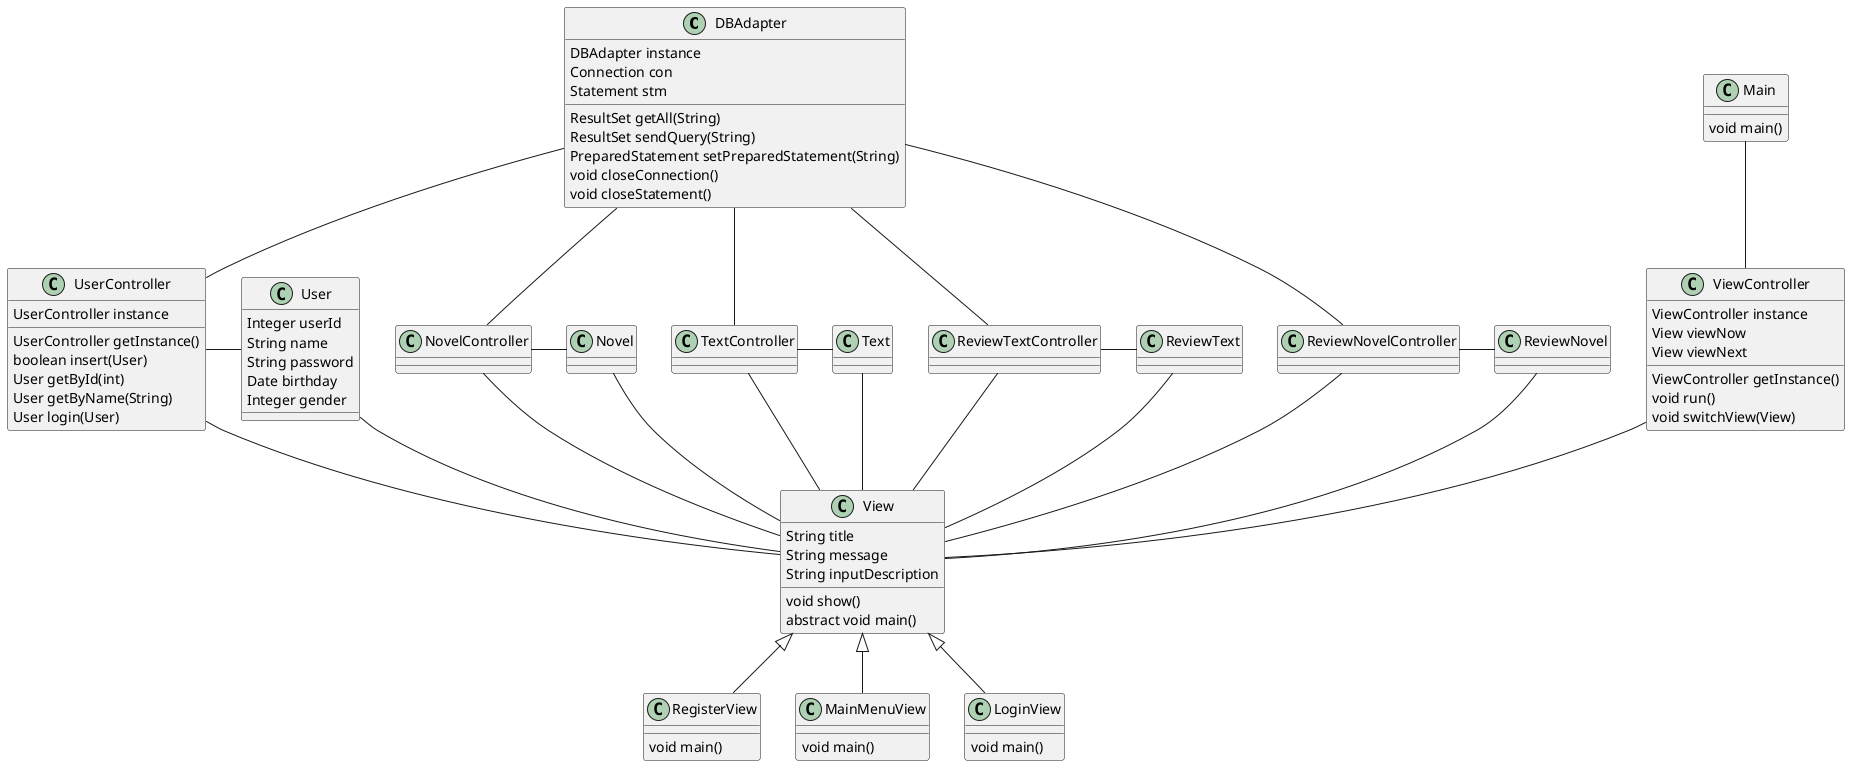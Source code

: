 @startuml

class DBAdapter {
  DBAdapter instance
  Connection con
  Statement stm
  ResultSet getAll(String)
  ResultSet sendQuery(String)
  PreparedStatement setPreparedStatement(String)
  void closeConnection()
  void closeStatement()
}

class Main {
  void main()
}

class User {
  Integer userId
  String name
  String password
  Date birthday
  Integer gender
}

class Novel {

}

class Text {

}

class ReviewText {

}

class ReviewNovel {

}

class View {
  String title
  String message
  String inputDescription
  void show()
  abstract void main()
}

class RegisterView {
  void main()
}

class MainMenuView {
  void main()
}

class LoginView {
  void main()
}

class ViewController {
  ViewController instance
  View viewNow
  View viewNext
  ViewController getInstance()
  void run()
  void switchView(View)
}

class UserController {
  UserController instance
  UserController getInstance()
  boolean insert(User)
  User getById(int)
  User getByName(String)
  User login(User)
}

Text -- View
User -- View
Novel -- View
ReviewText -- View
ReviewNovel -- View
Main -- ViewController
ViewController -- View

UserController -- View
UserController - User
UserController -up- DBAdapter

NovelController -- View
NovelController - Novel
NovelController -up- DBAdapter

TextController -- View
TextController - Text
TextController -up- DBAdapter

ReviewTextController -- View
ReviewTextController - ReviewText
ReviewTextController -up- DBAdapter

ReviewNovelController -- View
ReviewNovelController - ReviewNovel
ReviewNovelController -up- DBAdapter


View <|-- RegisterView
View <|-- LoginView
View <|-- MainMenuView

@enduml
